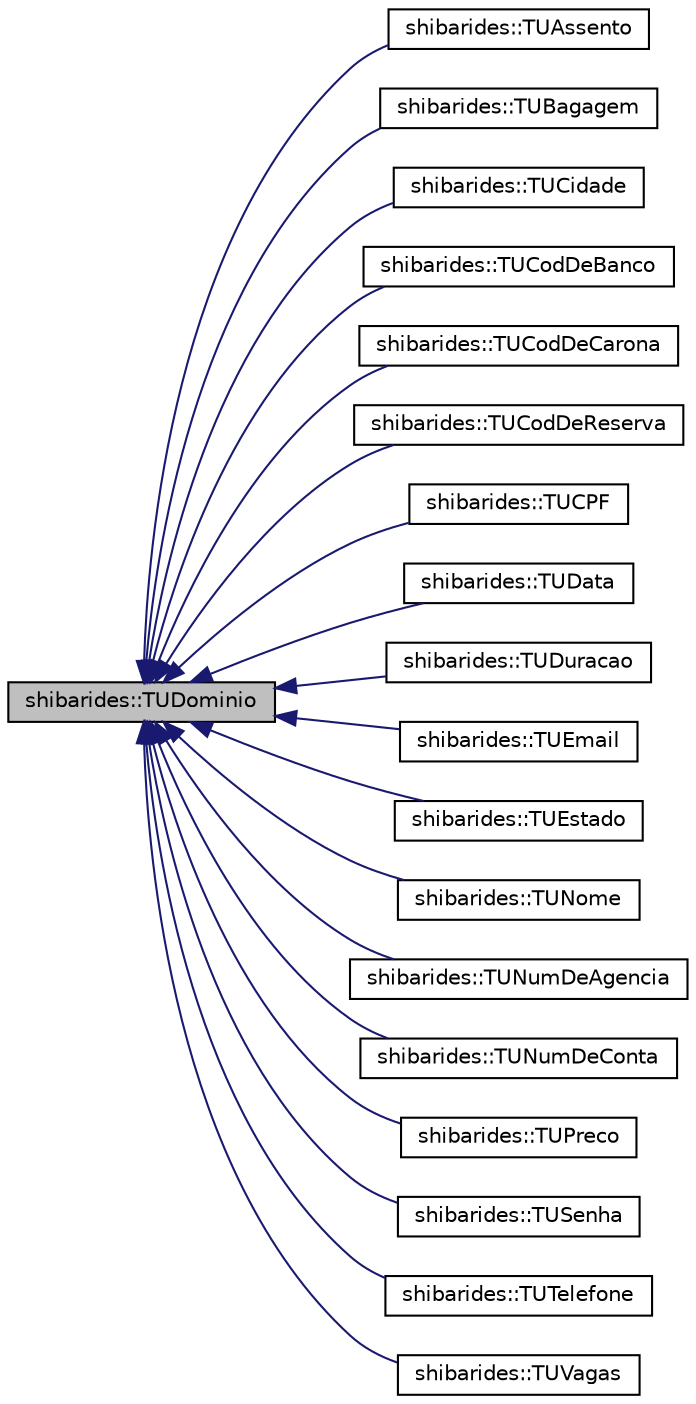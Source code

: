 digraph "shibarides::TUDominio"
{
  edge [fontname="Helvetica",fontsize="10",labelfontname="Helvetica",labelfontsize="10"];
  node [fontname="Helvetica",fontsize="10",shape=record];
  rankdir="LR";
  Node1 [label="shibarides::TUDominio",height=0.2,width=0.4,color="black", fillcolor="grey75", style="filled", fontcolor="black"];
  Node1 -> Node2 [dir="back",color="midnightblue",fontsize="10",style="solid",fontname="Helvetica"];
  Node2 [label="shibarides::TUAssento",height=0.2,width=0.4,color="black", fillcolor="white", style="filled",URL="$classshibarides_1_1TUAssento.html"];
  Node1 -> Node3 [dir="back",color="midnightblue",fontsize="10",style="solid",fontname="Helvetica"];
  Node3 [label="shibarides::TUBagagem",height=0.2,width=0.4,color="black", fillcolor="white", style="filled",URL="$classshibarides_1_1TUBagagem.html"];
  Node1 -> Node4 [dir="back",color="midnightblue",fontsize="10",style="solid",fontname="Helvetica"];
  Node4 [label="shibarides::TUCidade",height=0.2,width=0.4,color="black", fillcolor="white", style="filled",URL="$classshibarides_1_1TUCidade.html"];
  Node1 -> Node5 [dir="back",color="midnightblue",fontsize="10",style="solid",fontname="Helvetica"];
  Node5 [label="shibarides::TUCodDeBanco",height=0.2,width=0.4,color="black", fillcolor="white", style="filled",URL="$classshibarides_1_1TUCodDeBanco.html"];
  Node1 -> Node6 [dir="back",color="midnightblue",fontsize="10",style="solid",fontname="Helvetica"];
  Node6 [label="shibarides::TUCodDeCarona",height=0.2,width=0.4,color="black", fillcolor="white", style="filled",URL="$classshibarides_1_1TUCodDeCarona.html"];
  Node1 -> Node7 [dir="back",color="midnightblue",fontsize="10",style="solid",fontname="Helvetica"];
  Node7 [label="shibarides::TUCodDeReserva",height=0.2,width=0.4,color="black", fillcolor="white", style="filled",URL="$classshibarides_1_1TUCodDeReserva.html"];
  Node1 -> Node8 [dir="back",color="midnightblue",fontsize="10",style="solid",fontname="Helvetica"];
  Node8 [label="shibarides::TUCPF",height=0.2,width=0.4,color="black", fillcolor="white", style="filled",URL="$classshibarides_1_1TUCPF.html"];
  Node1 -> Node9 [dir="back",color="midnightblue",fontsize="10",style="solid",fontname="Helvetica"];
  Node9 [label="shibarides::TUData",height=0.2,width=0.4,color="black", fillcolor="white", style="filled",URL="$classshibarides_1_1TUData.html"];
  Node1 -> Node10 [dir="back",color="midnightblue",fontsize="10",style="solid",fontname="Helvetica"];
  Node10 [label="shibarides::TUDuracao",height=0.2,width=0.4,color="black", fillcolor="white", style="filled",URL="$classshibarides_1_1TUDuracao.html"];
  Node1 -> Node11 [dir="back",color="midnightblue",fontsize="10",style="solid",fontname="Helvetica"];
  Node11 [label="shibarides::TUEmail",height=0.2,width=0.4,color="black", fillcolor="white", style="filled",URL="$classshibarides_1_1TUEmail.html"];
  Node1 -> Node12 [dir="back",color="midnightblue",fontsize="10",style="solid",fontname="Helvetica"];
  Node12 [label="shibarides::TUEstado",height=0.2,width=0.4,color="black", fillcolor="white", style="filled",URL="$classshibarides_1_1TUEstado.html"];
  Node1 -> Node13 [dir="back",color="midnightblue",fontsize="10",style="solid",fontname="Helvetica"];
  Node13 [label="shibarides::TUNome",height=0.2,width=0.4,color="black", fillcolor="white", style="filled",URL="$classshibarides_1_1TUNome.html"];
  Node1 -> Node14 [dir="back",color="midnightblue",fontsize="10",style="solid",fontname="Helvetica"];
  Node14 [label="shibarides::TUNumDeAgencia",height=0.2,width=0.4,color="black", fillcolor="white", style="filled",URL="$classshibarides_1_1TUNumDeAgencia.html"];
  Node1 -> Node15 [dir="back",color="midnightblue",fontsize="10",style="solid",fontname="Helvetica"];
  Node15 [label="shibarides::TUNumDeConta",height=0.2,width=0.4,color="black", fillcolor="white", style="filled",URL="$classshibarides_1_1TUNumDeConta.html"];
  Node1 -> Node16 [dir="back",color="midnightblue",fontsize="10",style="solid",fontname="Helvetica"];
  Node16 [label="shibarides::TUPreco",height=0.2,width=0.4,color="black", fillcolor="white", style="filled",URL="$classshibarides_1_1TUPreco.html"];
  Node1 -> Node17 [dir="back",color="midnightblue",fontsize="10",style="solid",fontname="Helvetica"];
  Node17 [label="shibarides::TUSenha",height=0.2,width=0.4,color="black", fillcolor="white", style="filled",URL="$classshibarides_1_1TUSenha.html"];
  Node1 -> Node18 [dir="back",color="midnightblue",fontsize="10",style="solid",fontname="Helvetica"];
  Node18 [label="shibarides::TUTelefone",height=0.2,width=0.4,color="black", fillcolor="white", style="filled",URL="$classshibarides_1_1TUTelefone.html"];
  Node1 -> Node19 [dir="back",color="midnightblue",fontsize="10",style="solid",fontname="Helvetica"];
  Node19 [label="shibarides::TUVagas",height=0.2,width=0.4,color="black", fillcolor="white", style="filled",URL="$classshibarides_1_1TUVagas.html"];
}

